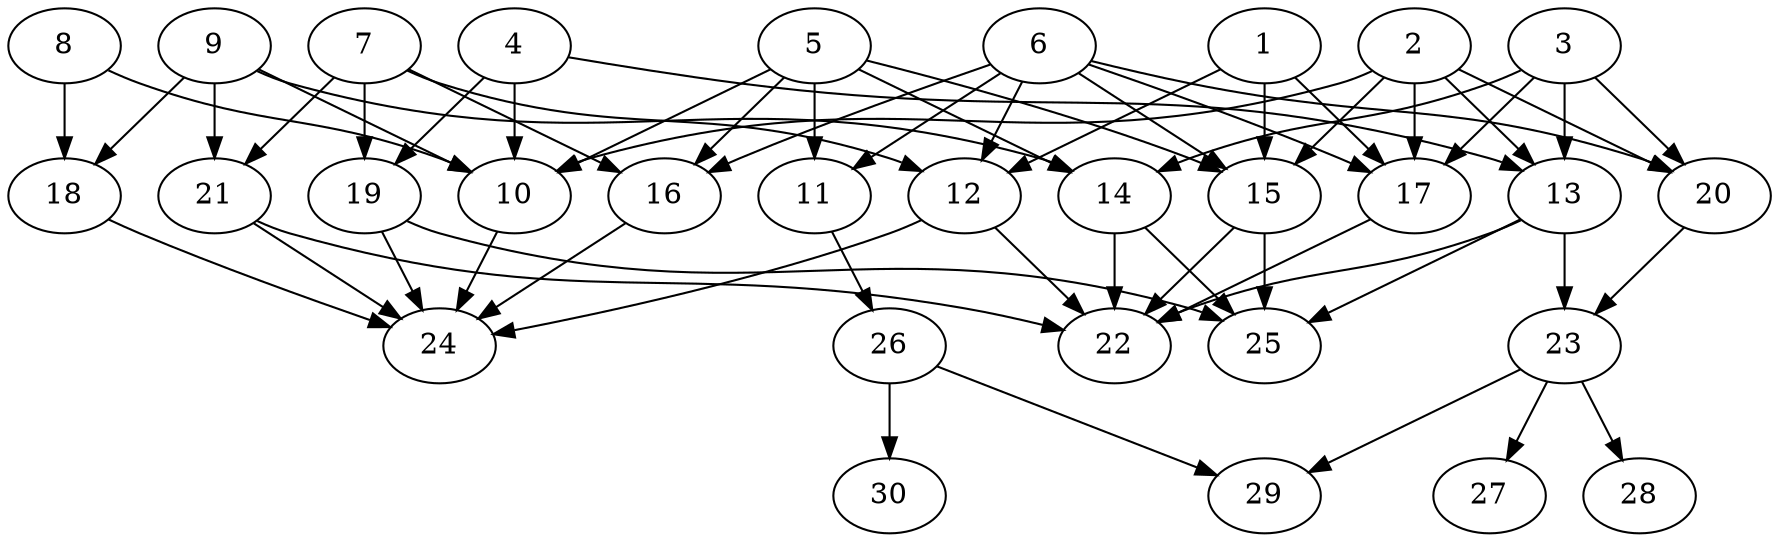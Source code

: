 // DAG automatically generated by daggen at Thu Oct  3 14:04:19 2019
// ./daggen --dot -n 30 --ccr 0.5 --fat 0.7 --regular 0.5 --density 0.5 --mindata 5242880 --maxdata 52428800 
digraph G {
  1 [size="94072832", alpha="0.18", expect_size="47036416"] 
  1 -> 12 [size ="47036416"]
  1 -> 15 [size ="47036416"]
  1 -> 17 [size ="47036416"]
  2 [size="92499968", alpha="0.10", expect_size="46249984"] 
  2 -> 10 [size ="46249984"]
  2 -> 13 [size ="46249984"]
  2 -> 15 [size ="46249984"]
  2 -> 17 [size ="46249984"]
  2 -> 20 [size ="46249984"]
  3 [size="96294912", alpha="0.07", expect_size="48147456"] 
  3 -> 13 [size ="48147456"]
  3 -> 14 [size ="48147456"]
  3 -> 17 [size ="48147456"]
  3 -> 20 [size ="48147456"]
  4 [size="60354560", alpha="0.12", expect_size="30177280"] 
  4 -> 10 [size ="30177280"]
  4 -> 13 [size ="30177280"]
  4 -> 19 [size ="30177280"]
  5 [size="74829824", alpha="0.09", expect_size="37414912"] 
  5 -> 10 [size ="37414912"]
  5 -> 11 [size ="37414912"]
  5 -> 14 [size ="37414912"]
  5 -> 15 [size ="37414912"]
  5 -> 16 [size ="37414912"]
  6 [size="36663296", alpha="0.20", expect_size="18331648"] 
  6 -> 11 [size ="18331648"]
  6 -> 12 [size ="18331648"]
  6 -> 15 [size ="18331648"]
  6 -> 16 [size ="18331648"]
  6 -> 17 [size ="18331648"]
  6 -> 20 [size ="18331648"]
  7 [size="53587968", alpha="0.03", expect_size="26793984"] 
  7 -> 12 [size ="26793984"]
  7 -> 16 [size ="26793984"]
  7 -> 19 [size ="26793984"]
  7 -> 21 [size ="26793984"]
  8 [size="66781184", alpha="0.02", expect_size="33390592"] 
  8 -> 10 [size ="33390592"]
  8 -> 18 [size ="33390592"]
  9 [size="36608000", alpha="0.08", expect_size="18304000"] 
  9 -> 10 [size ="18304000"]
  9 -> 14 [size ="18304000"]
  9 -> 18 [size ="18304000"]
  9 -> 21 [size ="18304000"]
  10 [size="79235072", alpha="0.08", expect_size="39617536"] 
  10 -> 24 [size ="39617536"]
  11 [size="59115520", alpha="0.05", expect_size="29557760"] 
  11 -> 26 [size ="29557760"]
  12 [size="48162816", alpha="0.12", expect_size="24081408"] 
  12 -> 22 [size ="24081408"]
  12 -> 24 [size ="24081408"]
  13 [size="96507904", alpha="0.15", expect_size="48253952"] 
  13 -> 22 [size ="48253952"]
  13 -> 23 [size ="48253952"]
  13 -> 25 [size ="48253952"]
  14 [size="34715648", alpha="0.11", expect_size="17357824"] 
  14 -> 22 [size ="17357824"]
  14 -> 25 [size ="17357824"]
  15 [size="90359808", alpha="0.01", expect_size="45179904"] 
  15 -> 22 [size ="45179904"]
  15 -> 25 [size ="45179904"]
  16 [size="39985152", alpha="0.18", expect_size="19992576"] 
  16 -> 24 [size ="19992576"]
  17 [size="39577600", alpha="0.07", expect_size="19788800"] 
  17 -> 22 [size ="19788800"]
  18 [size="55570432", alpha="0.08", expect_size="27785216"] 
  18 -> 24 [size ="27785216"]
  19 [size="64980992", alpha="0.09", expect_size="32490496"] 
  19 -> 24 [size ="32490496"]
  19 -> 25 [size ="32490496"]
  20 [size="100769792", alpha="0.05", expect_size="50384896"] 
  20 -> 23 [size ="50384896"]
  21 [size="44324864", alpha="0.18", expect_size="22162432"] 
  21 -> 22 [size ="22162432"]
  21 -> 24 [size ="22162432"]
  22 [size="70121472", alpha="0.09", expect_size="35060736"] 
  23 [size="34584576", alpha="0.17", expect_size="17292288"] 
  23 -> 27 [size ="17292288"]
  23 -> 28 [size ="17292288"]
  23 -> 29 [size ="17292288"]
  24 [size="12191744", alpha="0.17", expect_size="6095872"] 
  25 [size="62435328", alpha="0.10", expect_size="31217664"] 
  26 [size="68804608", alpha="0.09", expect_size="34402304"] 
  26 -> 29 [size ="34402304"]
  26 -> 30 [size ="34402304"]
  27 [size="59680768", alpha="0.16", expect_size="29840384"] 
  28 [size="92368896", alpha="0.16", expect_size="46184448"] 
  29 [size="37609472", alpha="0.01", expect_size="18804736"] 
  30 [size="80451584", alpha="0.01", expect_size="40225792"] 
}
